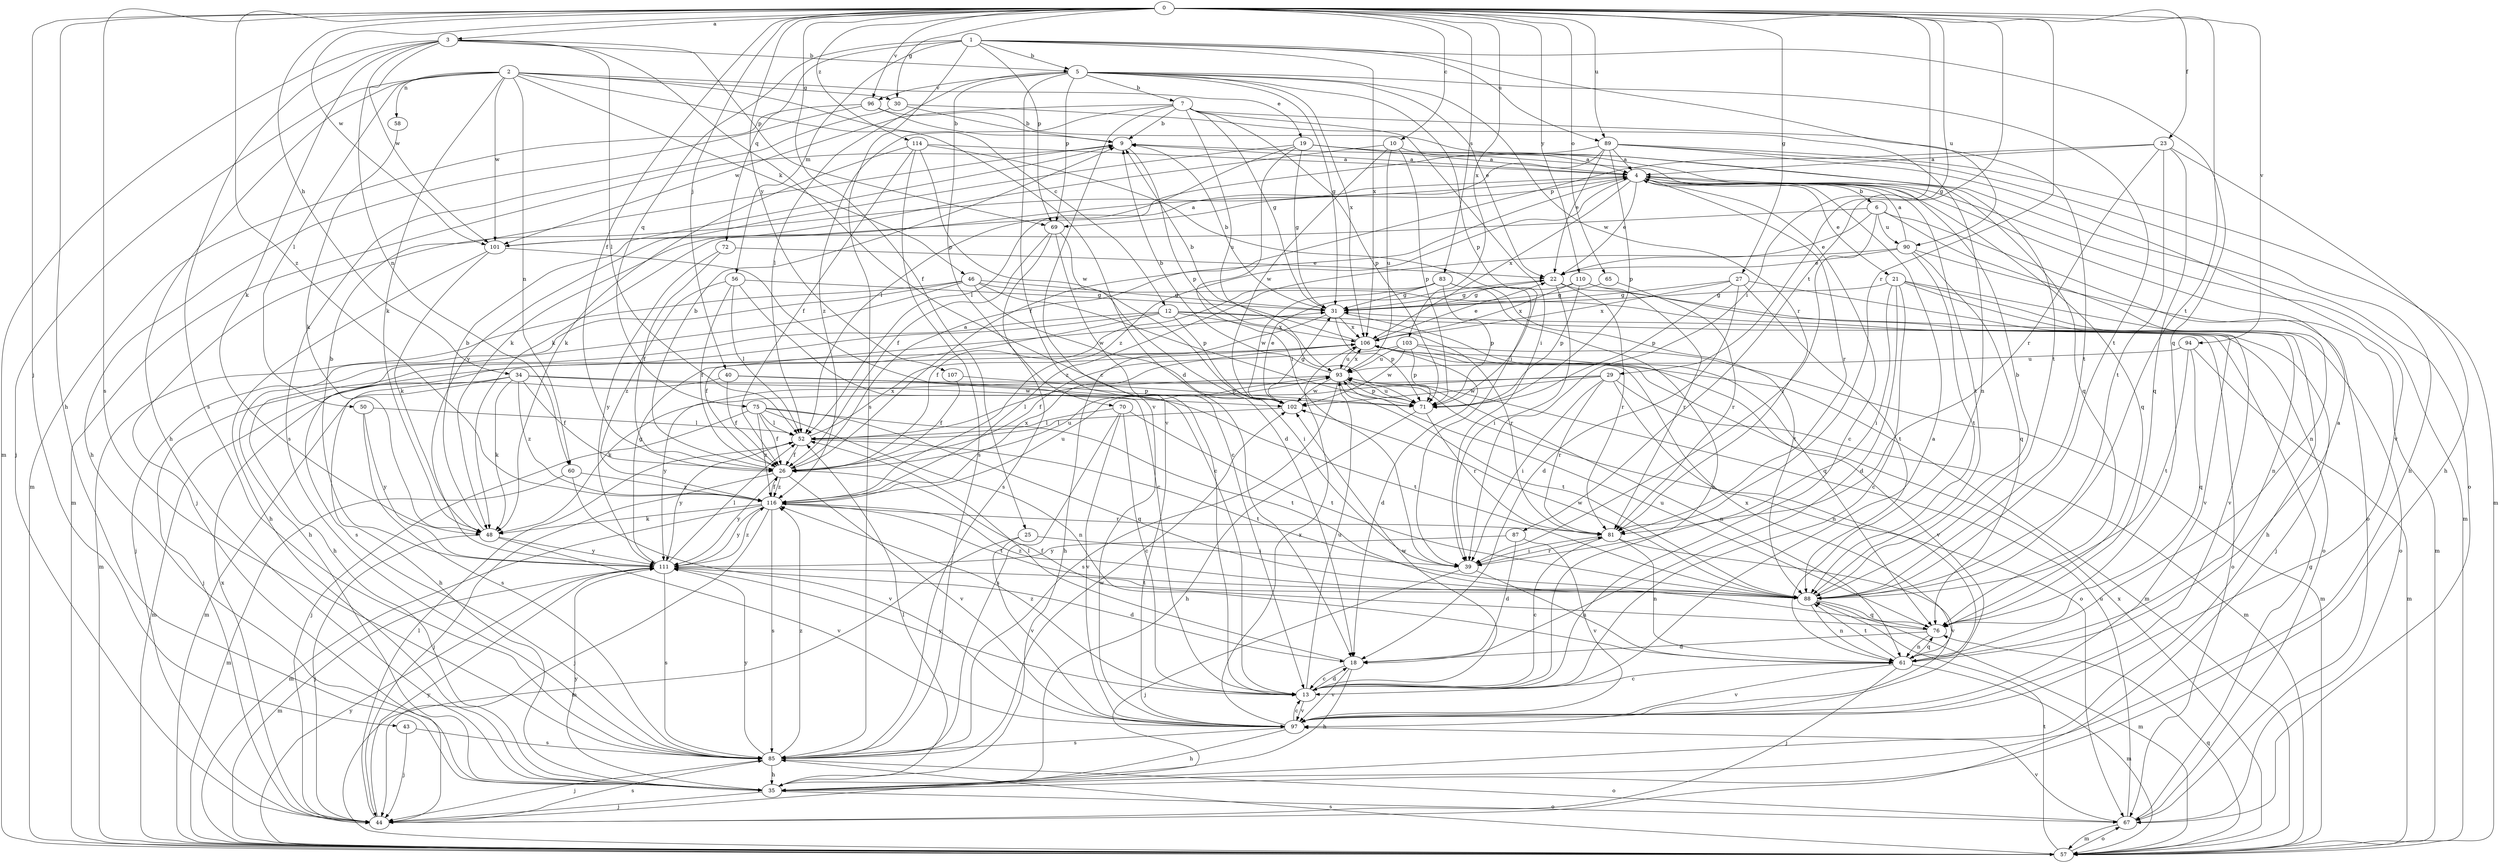 strict digraph  {
0;
1;
2;
3;
4;
5;
6;
7;
9;
10;
12;
13;
18;
19;
21;
22;
23;
25;
26;
27;
29;
30;
31;
34;
35;
39;
40;
43;
44;
46;
48;
50;
52;
56;
57;
58;
60;
61;
65;
67;
69;
70;
71;
72;
75;
76;
81;
83;
85;
87;
88;
89;
90;
93;
94;
96;
97;
101;
102;
103;
106;
107;
110;
111;
114;
116;
0 -> 3  [label=a];
0 -> 10  [label=c];
0 -> 23  [label=f];
0 -> 25  [label=f];
0 -> 26  [label=f];
0 -> 27  [label=g];
0 -> 29  [label=g];
0 -> 30  [label=g];
0 -> 34  [label=h];
0 -> 35  [label=h];
0 -> 39  [label=i];
0 -> 40  [label=j];
0 -> 43  [label=j];
0 -> 65  [label=o];
0 -> 81  [label=r];
0 -> 83  [label=s];
0 -> 85  [label=s];
0 -> 87  [label=t];
0 -> 88  [label=t];
0 -> 89  [label=u];
0 -> 94  [label=v];
0 -> 96  [label=v];
0 -> 101  [label=w];
0 -> 103  [label=x];
0 -> 107  [label=y];
0 -> 110  [label=y];
0 -> 114  [label=z];
0 -> 116  [label=z];
1 -> 5  [label=b];
1 -> 56  [label=m];
1 -> 69  [label=p];
1 -> 72  [label=q];
1 -> 75  [label=q];
1 -> 76  [label=q];
1 -> 85  [label=s];
1 -> 89  [label=u];
1 -> 90  [label=u];
1 -> 106  [label=x];
2 -> 12  [label=c];
2 -> 18  [label=d];
2 -> 19  [label=e];
2 -> 30  [label=g];
2 -> 35  [label=h];
2 -> 44  [label=j];
2 -> 46  [label=k];
2 -> 48  [label=k];
2 -> 50  [label=l];
2 -> 58  [label=n];
2 -> 60  [label=n];
2 -> 101  [label=w];
3 -> 5  [label=b];
3 -> 13  [label=c];
3 -> 48  [label=k];
3 -> 52  [label=l];
3 -> 57  [label=m];
3 -> 60  [label=n];
3 -> 69  [label=p];
3 -> 85  [label=s];
3 -> 101  [label=w];
4 -> 6  [label=b];
4 -> 13  [label=c];
4 -> 21  [label=e];
4 -> 22  [label=e];
4 -> 44  [label=j];
4 -> 57  [label=m];
4 -> 69  [label=p];
4 -> 76  [label=q];
4 -> 81  [label=r];
4 -> 88  [label=t];
4 -> 106  [label=x];
4 -> 116  [label=z];
5 -> 7  [label=b];
5 -> 22  [label=e];
5 -> 31  [label=g];
5 -> 52  [label=l];
5 -> 69  [label=p];
5 -> 70  [label=p];
5 -> 71  [label=p];
5 -> 81  [label=r];
5 -> 88  [label=t];
5 -> 96  [label=v];
5 -> 97  [label=v];
5 -> 106  [label=x];
6 -> 22  [label=e];
6 -> 39  [label=i];
6 -> 61  [label=n];
6 -> 67  [label=o];
6 -> 90  [label=u];
6 -> 101  [label=w];
7 -> 9  [label=b];
7 -> 31  [label=g];
7 -> 39  [label=i];
7 -> 71  [label=p];
7 -> 88  [label=t];
7 -> 93  [label=u];
7 -> 97  [label=v];
7 -> 101  [label=w];
7 -> 116  [label=z];
9 -> 4  [label=a];
9 -> 57  [label=m];
9 -> 71  [label=p];
10 -> 4  [label=a];
10 -> 48  [label=k];
10 -> 71  [label=p];
10 -> 93  [label=u];
10 -> 102  [label=w];
12 -> 26  [label=f];
12 -> 35  [label=h];
12 -> 39  [label=i];
12 -> 67  [label=o];
12 -> 81  [label=r];
12 -> 85  [label=s];
12 -> 106  [label=x];
13 -> 4  [label=a];
13 -> 18  [label=d];
13 -> 93  [label=u];
13 -> 97  [label=v];
13 -> 102  [label=w];
13 -> 111  [label=y];
13 -> 116  [label=z];
18 -> 13  [label=c];
18 -> 35  [label=h];
18 -> 52  [label=l];
18 -> 97  [label=v];
19 -> 4  [label=a];
19 -> 31  [label=g];
19 -> 39  [label=i];
19 -> 52  [label=l];
19 -> 67  [label=o];
19 -> 76  [label=q];
19 -> 111  [label=y];
21 -> 13  [label=c];
21 -> 18  [label=d];
21 -> 31  [label=g];
21 -> 35  [label=h];
21 -> 39  [label=i];
21 -> 61  [label=n];
21 -> 67  [label=o];
22 -> 31  [label=g];
22 -> 39  [label=i];
22 -> 44  [label=j];
22 -> 81  [label=r];
23 -> 4  [label=a];
23 -> 26  [label=f];
23 -> 35  [label=h];
23 -> 76  [label=q];
23 -> 81  [label=r];
23 -> 88  [label=t];
25 -> 39  [label=i];
25 -> 57  [label=m];
25 -> 97  [label=v];
26 -> 4  [label=a];
26 -> 9  [label=b];
26 -> 44  [label=j];
26 -> 93  [label=u];
26 -> 97  [label=v];
26 -> 111  [label=y];
26 -> 116  [label=z];
27 -> 18  [label=d];
27 -> 31  [label=g];
27 -> 71  [label=p];
27 -> 88  [label=t];
27 -> 97  [label=v];
27 -> 106  [label=x];
29 -> 39  [label=i];
29 -> 48  [label=k];
29 -> 57  [label=m];
29 -> 61  [label=n];
29 -> 81  [label=r];
29 -> 102  [label=w];
29 -> 111  [label=y];
30 -> 9  [label=b];
30 -> 61  [label=n];
30 -> 85  [label=s];
31 -> 9  [label=b];
31 -> 35  [label=h];
31 -> 71  [label=p];
31 -> 76  [label=q];
31 -> 106  [label=x];
34 -> 26  [label=f];
34 -> 35  [label=h];
34 -> 48  [label=k];
34 -> 57  [label=m];
34 -> 88  [label=t];
34 -> 102  [label=w];
34 -> 116  [label=z];
35 -> 44  [label=j];
35 -> 52  [label=l];
35 -> 67  [label=o];
35 -> 111  [label=y];
39 -> 44  [label=j];
39 -> 61  [label=n];
39 -> 81  [label=r];
40 -> 26  [label=f];
40 -> 57  [label=m];
40 -> 67  [label=o];
40 -> 71  [label=p];
43 -> 44  [label=j];
43 -> 85  [label=s];
44 -> 52  [label=l];
44 -> 85  [label=s];
44 -> 106  [label=x];
44 -> 111  [label=y];
46 -> 31  [label=g];
46 -> 35  [label=h];
46 -> 44  [label=j];
46 -> 57  [label=m];
46 -> 67  [label=o];
46 -> 71  [label=p];
46 -> 102  [label=w];
48 -> 9  [label=b];
48 -> 44  [label=j];
48 -> 97  [label=v];
48 -> 111  [label=y];
50 -> 52  [label=l];
50 -> 85  [label=s];
50 -> 111  [label=y];
52 -> 26  [label=f];
52 -> 88  [label=t];
52 -> 106  [label=x];
52 -> 111  [label=y];
56 -> 13  [label=c];
56 -> 26  [label=f];
56 -> 31  [label=g];
56 -> 52  [label=l];
56 -> 116  [label=z];
57 -> 67  [label=o];
57 -> 76  [label=q];
57 -> 85  [label=s];
57 -> 88  [label=t];
57 -> 106  [label=x];
57 -> 111  [label=y];
58 -> 48  [label=k];
60 -> 57  [label=m];
60 -> 97  [label=v];
60 -> 116  [label=z];
61 -> 4  [label=a];
61 -> 13  [label=c];
61 -> 44  [label=j];
61 -> 57  [label=m];
61 -> 76  [label=q];
61 -> 88  [label=t];
61 -> 97  [label=v];
61 -> 106  [label=x];
65 -> 31  [label=g];
65 -> 81  [label=r];
67 -> 31  [label=g];
67 -> 57  [label=m];
67 -> 93  [label=u];
67 -> 97  [label=v];
69 -> 13  [label=c];
69 -> 18  [label=d];
69 -> 26  [label=f];
69 -> 85  [label=s];
70 -> 13  [label=c];
70 -> 52  [label=l];
70 -> 85  [label=s];
70 -> 88  [label=t];
70 -> 97  [label=v];
71 -> 35  [label=h];
71 -> 81  [label=r];
71 -> 93  [label=u];
72 -> 22  [label=e];
72 -> 26  [label=f];
72 -> 111  [label=y];
75 -> 26  [label=f];
75 -> 44  [label=j];
75 -> 52  [label=l];
75 -> 61  [label=n];
75 -> 76  [label=q];
75 -> 88  [label=t];
75 -> 116  [label=z];
76 -> 18  [label=d];
76 -> 26  [label=f];
76 -> 61  [label=n];
76 -> 93  [label=u];
81 -> 13  [label=c];
81 -> 39  [label=i];
81 -> 61  [label=n];
81 -> 97  [label=v];
83 -> 13  [label=c];
83 -> 26  [label=f];
83 -> 31  [label=g];
83 -> 71  [label=p];
83 -> 88  [label=t];
83 -> 102  [label=w];
85 -> 35  [label=h];
85 -> 44  [label=j];
85 -> 67  [label=o];
85 -> 102  [label=w];
85 -> 111  [label=y];
85 -> 116  [label=z];
87 -> 18  [label=d];
87 -> 97  [label=v];
87 -> 111  [label=y];
88 -> 9  [label=b];
88 -> 57  [label=m];
88 -> 61  [label=n];
88 -> 76  [label=q];
88 -> 102  [label=w];
88 -> 116  [label=z];
89 -> 4  [label=a];
89 -> 22  [label=e];
89 -> 35  [label=h];
89 -> 48  [label=k];
89 -> 52  [label=l];
89 -> 57  [label=m];
89 -> 71  [label=p];
89 -> 97  [label=v];
90 -> 4  [label=a];
90 -> 22  [label=e];
90 -> 57  [label=m];
90 -> 76  [label=q];
90 -> 88  [label=t];
90 -> 116  [label=z];
93 -> 9  [label=b];
93 -> 52  [label=l];
93 -> 61  [label=n];
93 -> 71  [label=p];
93 -> 85  [label=s];
93 -> 88  [label=t];
93 -> 102  [label=w];
93 -> 106  [label=x];
94 -> 57  [label=m];
94 -> 76  [label=q];
94 -> 88  [label=t];
94 -> 93  [label=u];
96 -> 9  [label=b];
96 -> 35  [label=h];
96 -> 57  [label=m];
96 -> 88  [label=t];
97 -> 13  [label=c];
97 -> 35  [label=h];
97 -> 85  [label=s];
97 -> 106  [label=x];
101 -> 4  [label=a];
101 -> 13  [label=c];
101 -> 35  [label=h];
101 -> 48  [label=k];
102 -> 22  [label=e];
102 -> 31  [label=g];
102 -> 52  [label=l];
103 -> 26  [label=f];
103 -> 57  [label=m];
103 -> 71  [label=p];
103 -> 93  [label=u];
103 -> 97  [label=v];
103 -> 102  [label=w];
106 -> 9  [label=b];
106 -> 18  [label=d];
106 -> 22  [label=e];
106 -> 44  [label=j];
106 -> 57  [label=m];
106 -> 93  [label=u];
107 -> 26  [label=f];
107 -> 71  [label=p];
110 -> 31  [label=g];
110 -> 71  [label=p];
110 -> 81  [label=r];
110 -> 97  [label=v];
110 -> 106  [label=x];
111 -> 9  [label=b];
111 -> 18  [label=d];
111 -> 31  [label=g];
111 -> 52  [label=l];
111 -> 57  [label=m];
111 -> 85  [label=s];
111 -> 88  [label=t];
111 -> 116  [label=z];
114 -> 4  [label=a];
114 -> 26  [label=f];
114 -> 39  [label=i];
114 -> 48  [label=k];
114 -> 85  [label=s];
114 -> 102  [label=w];
116 -> 26  [label=f];
116 -> 44  [label=j];
116 -> 48  [label=k];
116 -> 57  [label=m];
116 -> 81  [label=r];
116 -> 85  [label=s];
116 -> 88  [label=t];
116 -> 93  [label=u];
116 -> 106  [label=x];
116 -> 111  [label=y];
}
